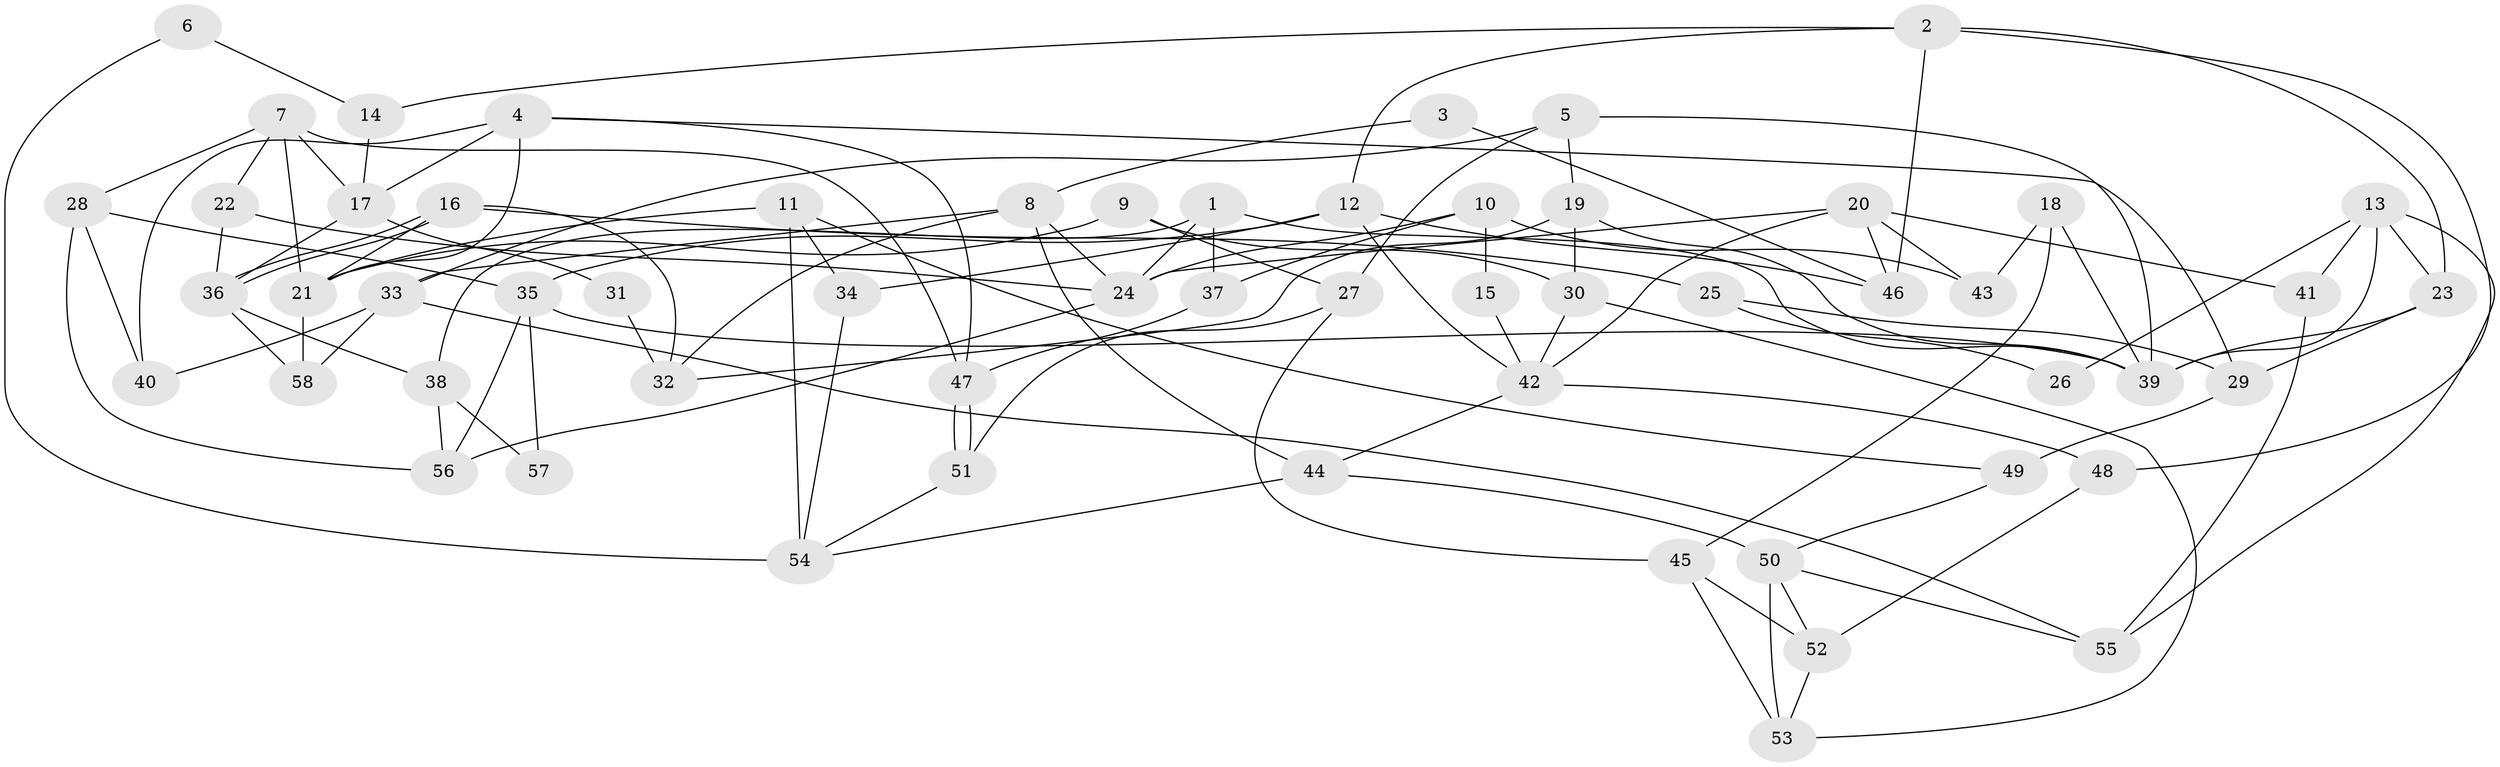 // coarse degree distribution, {4: 0.08823529411764706, 7: 0.17647058823529413, 5: 0.2647058823529412, 6: 0.17647058823529413, 2: 0.058823529411764705, 3: 0.20588235294117646, 8: 0.029411764705882353}
// Generated by graph-tools (version 1.1) at 2025/52/02/27/25 19:52:08]
// undirected, 58 vertices, 116 edges
graph export_dot {
graph [start="1"]
  node [color=gray90,style=filled];
  1;
  2;
  3;
  4;
  5;
  6;
  7;
  8;
  9;
  10;
  11;
  12;
  13;
  14;
  15;
  16;
  17;
  18;
  19;
  20;
  21;
  22;
  23;
  24;
  25;
  26;
  27;
  28;
  29;
  30;
  31;
  32;
  33;
  34;
  35;
  36;
  37;
  38;
  39;
  40;
  41;
  42;
  43;
  44;
  45;
  46;
  47;
  48;
  49;
  50;
  51;
  52;
  53;
  54;
  55;
  56;
  57;
  58;
  1 -- 37;
  1 -- 39;
  1 -- 24;
  1 -- 38;
  2 -- 23;
  2 -- 12;
  2 -- 14;
  2 -- 46;
  2 -- 48;
  3 -- 8;
  3 -- 46;
  4 -- 47;
  4 -- 21;
  4 -- 17;
  4 -- 29;
  4 -- 40;
  5 -- 33;
  5 -- 27;
  5 -- 19;
  5 -- 39;
  6 -- 54;
  6 -- 14;
  7 -- 22;
  7 -- 17;
  7 -- 21;
  7 -- 28;
  7 -- 47;
  8 -- 44;
  8 -- 32;
  8 -- 24;
  8 -- 33;
  9 -- 30;
  9 -- 21;
  9 -- 27;
  10 -- 24;
  10 -- 43;
  10 -- 15;
  10 -- 37;
  11 -- 21;
  11 -- 34;
  11 -- 49;
  11 -- 54;
  12 -- 35;
  12 -- 46;
  12 -- 34;
  12 -- 42;
  13 -- 39;
  13 -- 55;
  13 -- 23;
  13 -- 26;
  13 -- 41;
  14 -- 17;
  15 -- 42;
  16 -- 21;
  16 -- 36;
  16 -- 36;
  16 -- 25;
  16 -- 32;
  17 -- 36;
  17 -- 31;
  18 -- 39;
  18 -- 45;
  18 -- 43;
  19 -- 39;
  19 -- 30;
  19 -- 32;
  20 -- 41;
  20 -- 24;
  20 -- 42;
  20 -- 43;
  20 -- 46;
  21 -- 58;
  22 -- 24;
  22 -- 36;
  23 -- 29;
  23 -- 39;
  24 -- 56;
  25 -- 29;
  25 -- 26;
  27 -- 45;
  27 -- 51;
  28 -- 35;
  28 -- 40;
  28 -- 56;
  29 -- 49;
  30 -- 42;
  30 -- 53;
  31 -- 32;
  33 -- 40;
  33 -- 55;
  33 -- 58;
  34 -- 54;
  35 -- 39;
  35 -- 56;
  35 -- 57;
  36 -- 38;
  36 -- 58;
  37 -- 47;
  38 -- 56;
  38 -- 57;
  41 -- 55;
  42 -- 44;
  42 -- 48;
  44 -- 54;
  44 -- 50;
  45 -- 53;
  45 -- 52;
  47 -- 51;
  47 -- 51;
  48 -- 52;
  49 -- 50;
  50 -- 53;
  50 -- 52;
  50 -- 55;
  51 -- 54;
  52 -- 53;
}
